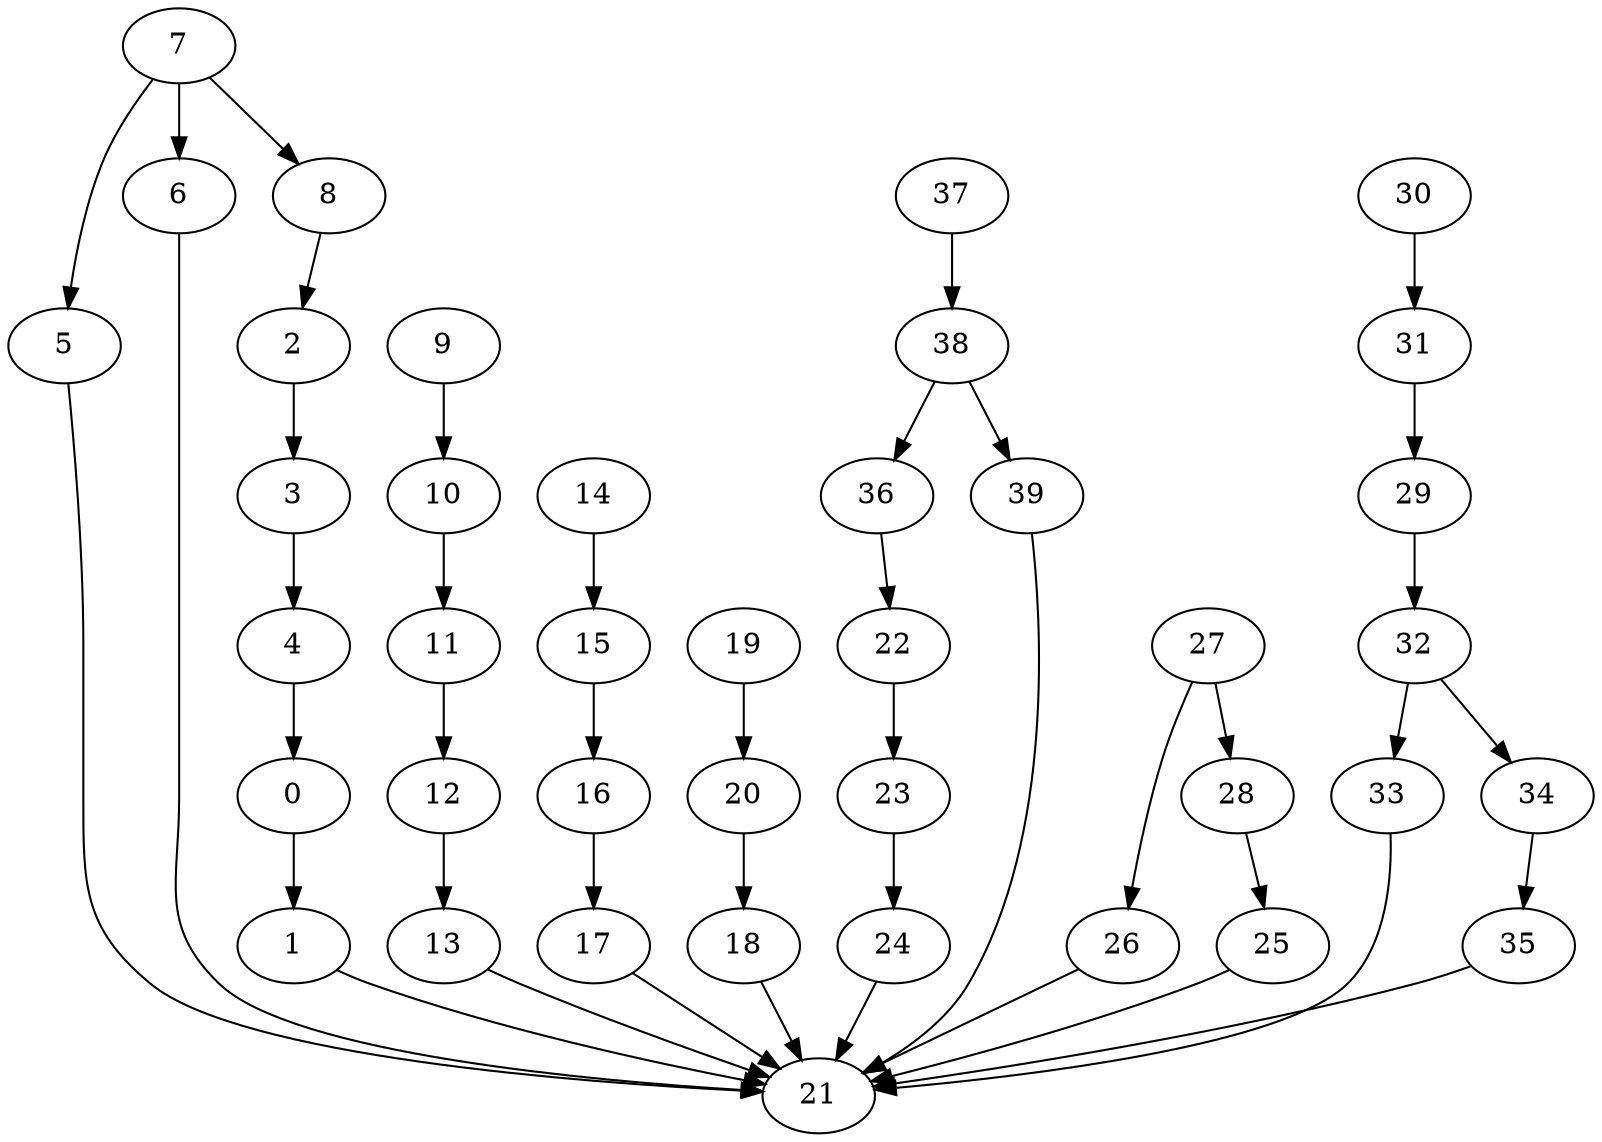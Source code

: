 strict digraph  {
0 [exec=189];
1 [exec=76];
2 [exec=196];
3 [exec=113];
4 [exec=53];
5 [exec=68];
6 [exec=85];
7 [exec=163];
8 [exec=82];
9 [exec=92];
10 [exec=124];
11 [exec=130];
12 [exec=100];
13 [exec=188];
14 [exec=148];
15 [exec=126];
16 [exec=55];
17 [exec=142];
18 [exec=168];
19 [exec=138];
20 [exec=181];
21 [exec=73];
22 [exec=103];
23 [exec=137];
24 [exec=181];
25 [exec=189];
26 [exec=73];
27 [exec=129];
28 [exec=131];
29 [exec=58];
30 [exec=110];
31 [exec=138];
32 [exec=176];
33 [exec=135];
34 [exec=103];
35 [exec=83];
36 [exec=161];
37 [exec=145];
38 [exec=88];
39 [exec=65];
0 -> 1  [comm=10];
1 -> 21  [comm=5];
2 -> 3  [comm=20];
3 -> 4  [comm=13];
4 -> 0  [comm=15];
5 -> 21  [comm=13];
6 -> 21  [comm=19];
7 -> 8  [comm=14];
7 -> 5  [comm=16];
7 -> 6  [comm=16];
8 -> 2  [comm=13];
9 -> 10  [comm=16];
10 -> 11  [comm=18];
11 -> 12  [comm=16];
12 -> 13  [comm=10];
13 -> 21  [comm=19];
14 -> 15  [comm=16];
15 -> 16  [comm=15];
16 -> 17  [comm=9];
17 -> 21  [comm=10];
18 -> 21  [comm=11];
19 -> 20  [comm=16];
20 -> 18  [comm=20];
22 -> 23  [comm=14];
23 -> 24  [comm=7];
24 -> 21  [comm=18];
25 -> 21  [comm=10];
26 -> 21  [comm=18];
27 -> 28  [comm=14];
27 -> 26  [comm=13];
28 -> 25  [comm=5];
29 -> 32  [comm=11];
30 -> 31  [comm=10];
31 -> 29  [comm=19];
32 -> 33  [comm=10];
32 -> 34  [comm=12];
33 -> 21  [comm=10];
34 -> 35  [comm=6];
35 -> 21  [comm=20];
36 -> 22  [comm=12];
37 -> 38  [comm=10];
38 -> 39  [comm=6];
38 -> 36  [comm=9];
39 -> 21  [comm=8];
}
